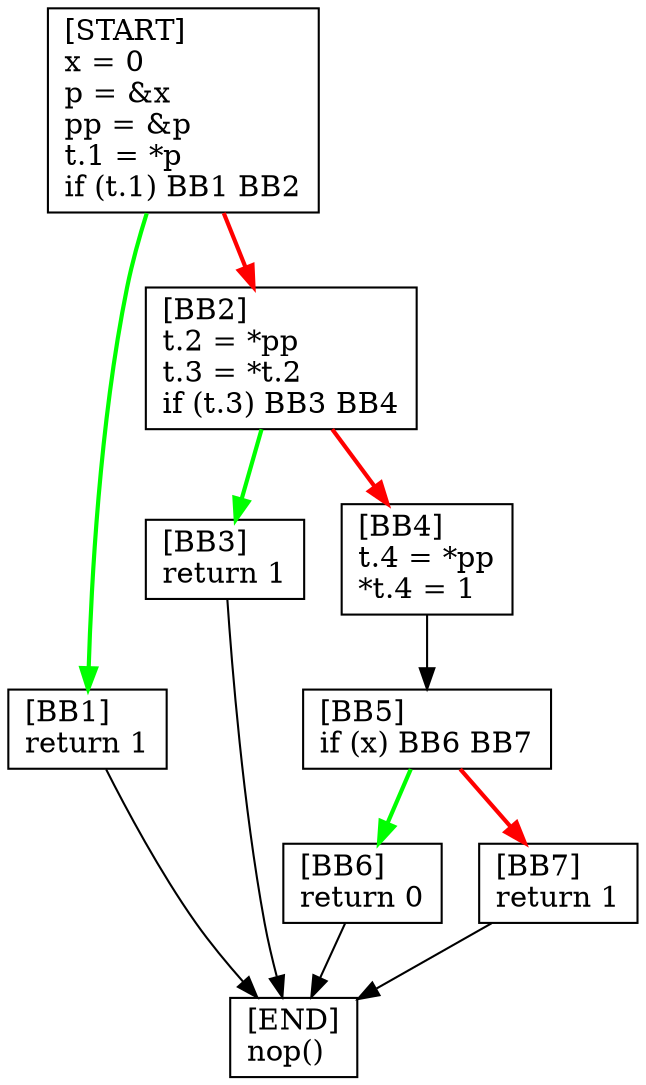 digraph {
  node [shape=box]
  START [label="[START]\lx = 0\lp = &x\lpp = &p\lt.1 = *p\lif (t.1) BB1 BB2\l"];
  BB1 [label="[BB1]\lreturn 1\l"];
  BB2 [label="[BB2]\lt.2 = *pp\lt.3 = *t.2\lif (t.3) BB3 BB4\l"];
  BB3 [label="[BB3]\lreturn 1\l"];
  BB4 [label="[BB4]\lt.4 = *pp\l*t.4 = 1\l"];
  BB5 [label="[BB5]\lif (x) BB6 BB7\l"];
  BB6 [label="[BB6]\lreturn 0\l"];
  BB7 [label="[BB7]\lreturn 1\l"];
  END [label="[END]\lnop()\l"];
  BB2 -> BB4 [color=red, penwidth=2];
  BB2 -> BB3 [color=green, penwidth=2];
  BB4 -> BB5;
  BB3 -> END;
  START -> BB2 [color=red, penwidth=2];
  BB5 -> BB7 [color=red, penwidth=2];
  BB1 -> END;
  BB7 -> END;
  BB5 -> BB6 [color=green, penwidth=2];
  BB6 -> END;
  START -> BB1 [color=green, penwidth=2];
}
